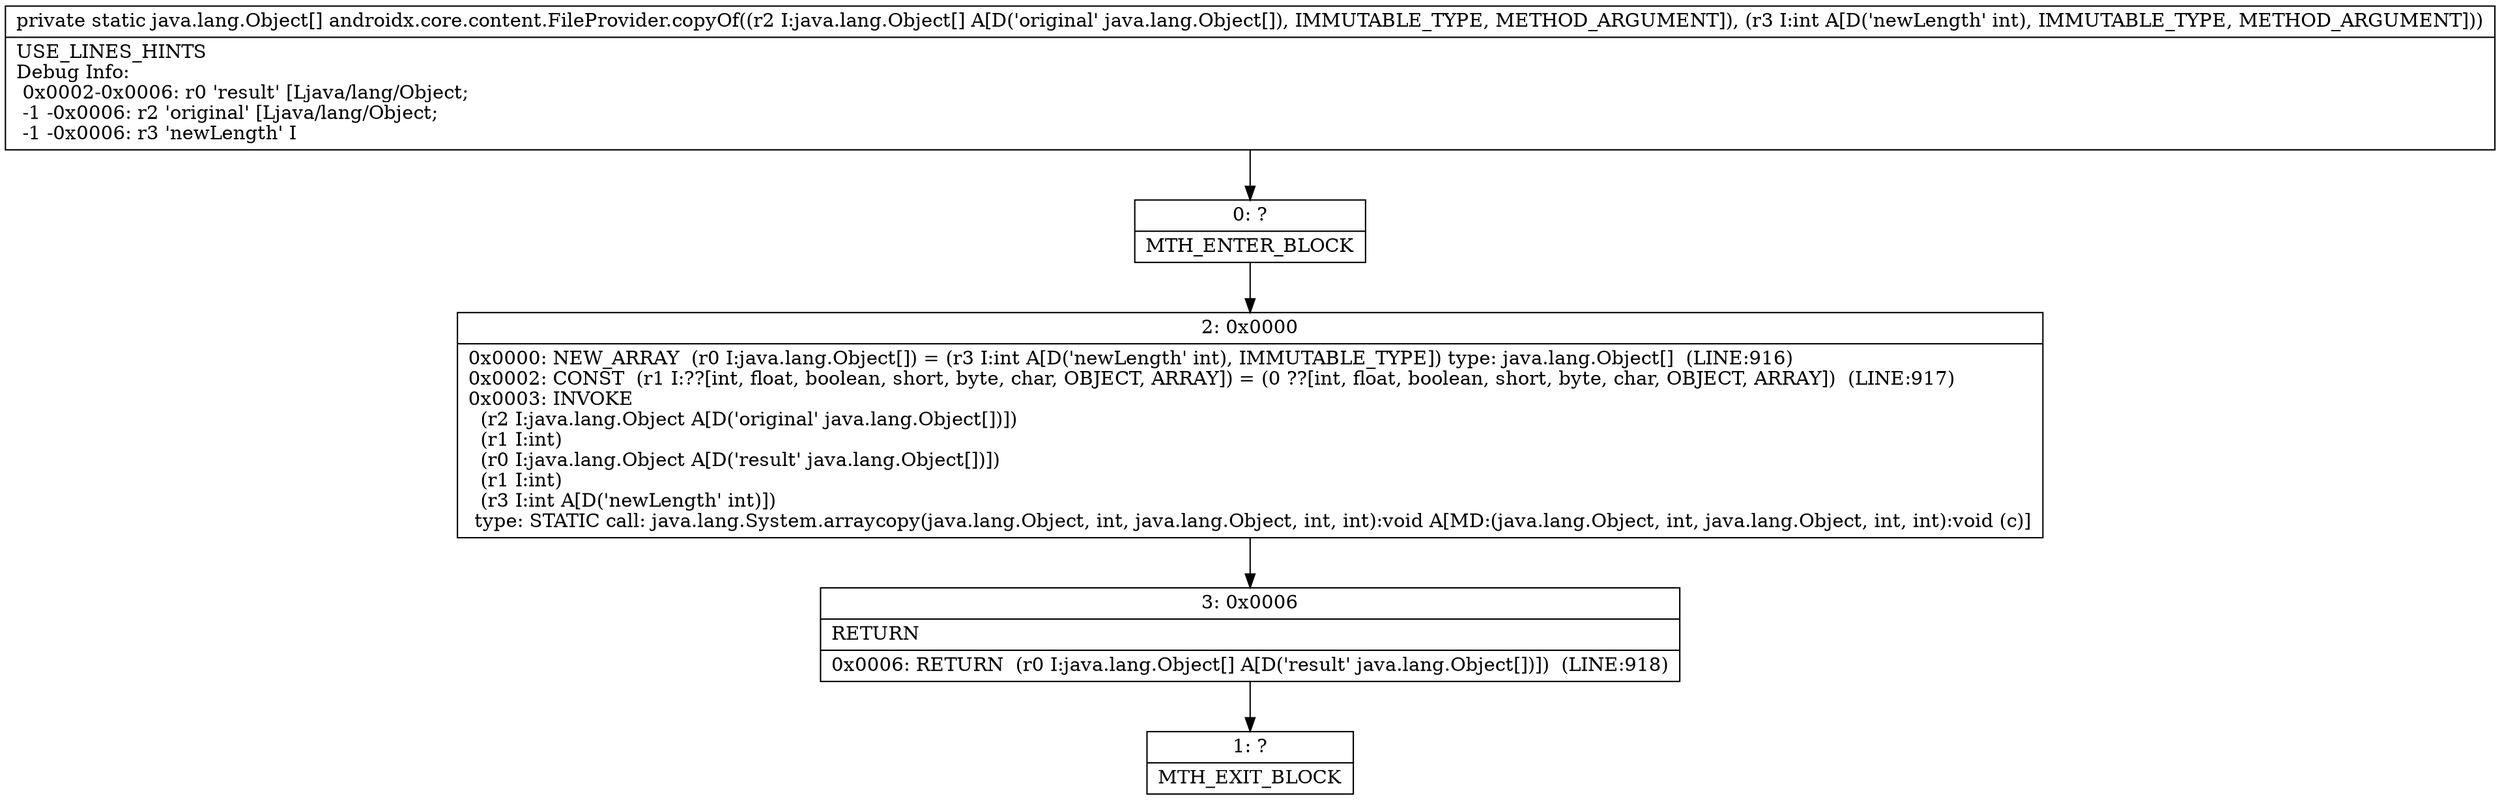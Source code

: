 digraph "CFG forandroidx.core.content.FileProvider.copyOf([Ljava\/lang\/Object;I)[Ljava\/lang\/Object;" {
Node_0 [shape=record,label="{0\:\ ?|MTH_ENTER_BLOCK\l}"];
Node_2 [shape=record,label="{2\:\ 0x0000|0x0000: NEW_ARRAY  (r0 I:java.lang.Object[]) = (r3 I:int A[D('newLength' int), IMMUTABLE_TYPE]) type: java.lang.Object[]  (LINE:916)\l0x0002: CONST  (r1 I:??[int, float, boolean, short, byte, char, OBJECT, ARRAY]) = (0 ??[int, float, boolean, short, byte, char, OBJECT, ARRAY])  (LINE:917)\l0x0003: INVOKE  \l  (r2 I:java.lang.Object A[D('original' java.lang.Object[])])\l  (r1 I:int)\l  (r0 I:java.lang.Object A[D('result' java.lang.Object[])])\l  (r1 I:int)\l  (r3 I:int A[D('newLength' int)])\l type: STATIC call: java.lang.System.arraycopy(java.lang.Object, int, java.lang.Object, int, int):void A[MD:(java.lang.Object, int, java.lang.Object, int, int):void (c)]\l}"];
Node_3 [shape=record,label="{3\:\ 0x0006|RETURN\l|0x0006: RETURN  (r0 I:java.lang.Object[] A[D('result' java.lang.Object[])])  (LINE:918)\l}"];
Node_1 [shape=record,label="{1\:\ ?|MTH_EXIT_BLOCK\l}"];
MethodNode[shape=record,label="{private static java.lang.Object[] androidx.core.content.FileProvider.copyOf((r2 I:java.lang.Object[] A[D('original' java.lang.Object[]), IMMUTABLE_TYPE, METHOD_ARGUMENT]), (r3 I:int A[D('newLength' int), IMMUTABLE_TYPE, METHOD_ARGUMENT]))  | USE_LINES_HINTS\lDebug Info:\l  0x0002\-0x0006: r0 'result' [Ljava\/lang\/Object;\l  \-1 \-0x0006: r2 'original' [Ljava\/lang\/Object;\l  \-1 \-0x0006: r3 'newLength' I\l}"];
MethodNode -> Node_0;Node_0 -> Node_2;
Node_2 -> Node_3;
Node_3 -> Node_1;
}

